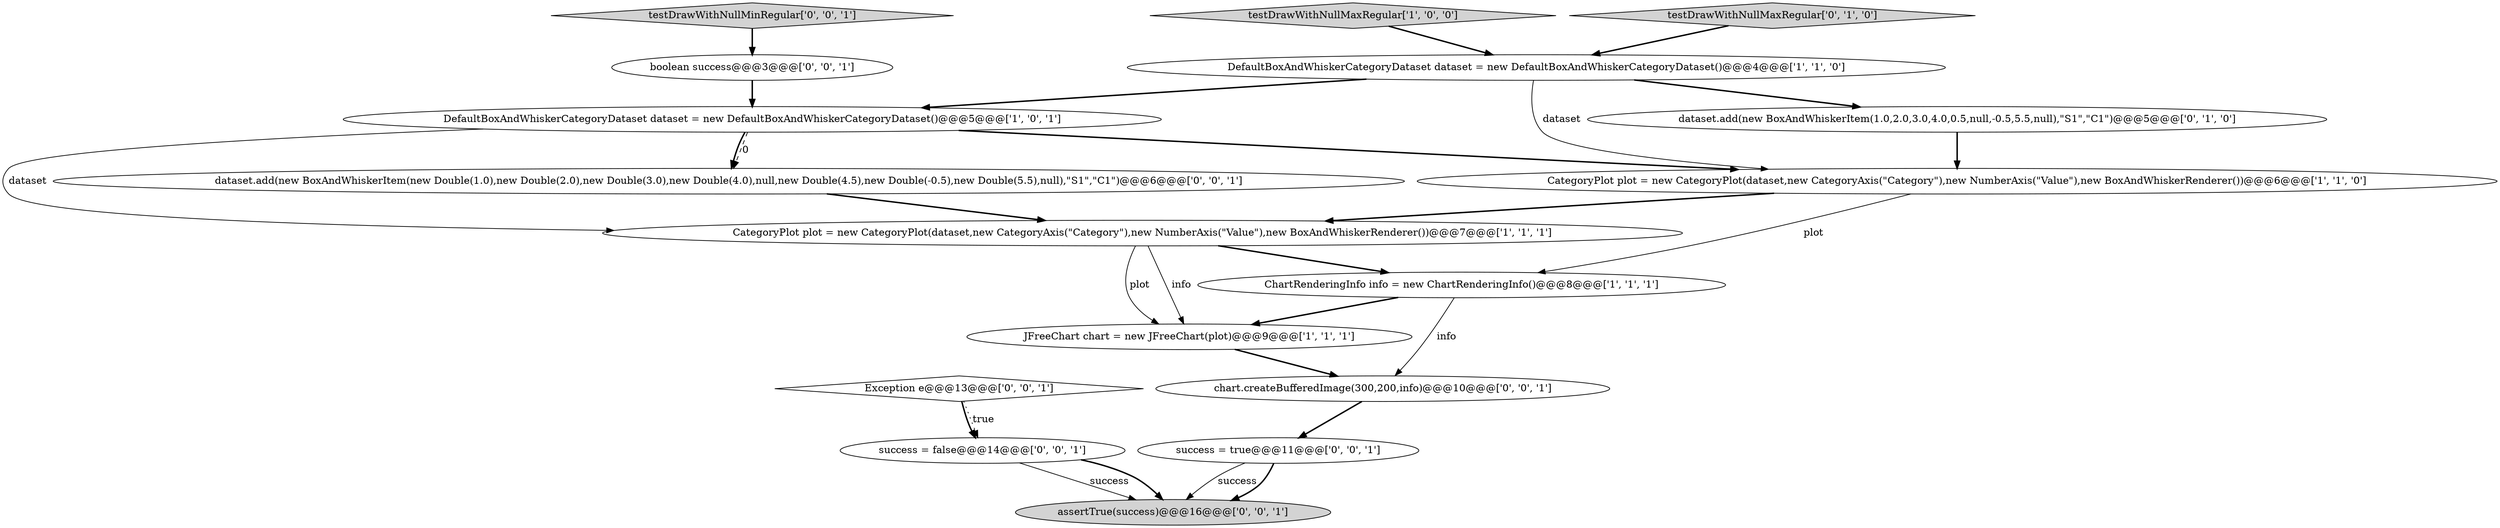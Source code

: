 digraph {
11 [style = filled, label = "Exception e@@@13@@@['0', '0', '1']", fillcolor = white, shape = diamond image = "AAA0AAABBB3BBB"];
16 [style = filled, label = "testDrawWithNullMinRegular['0', '0', '1']", fillcolor = lightgray, shape = diamond image = "AAA0AAABBB3BBB"];
14 [style = filled, label = "success = true@@@11@@@['0', '0', '1']", fillcolor = white, shape = ellipse image = "AAA0AAABBB3BBB"];
4 [style = filled, label = "JFreeChart chart = new JFreeChart(plot)@@@9@@@['1', '1', '1']", fillcolor = white, shape = ellipse image = "AAA0AAABBB1BBB"];
0 [style = filled, label = "CategoryPlot plot = new CategoryPlot(dataset,new CategoryAxis(\"Category\"),new NumberAxis(\"Value\"),new BoxAndWhiskerRenderer())@@@7@@@['1', '1', '1']", fillcolor = white, shape = ellipse image = "AAA0AAABBB1BBB"];
9 [style = filled, label = "dataset.add(new BoxAndWhiskerItem(new Double(1.0),new Double(2.0),new Double(3.0),new Double(4.0),null,new Double(4.5),new Double(-0.5),new Double(5.5),null),\"S1\",\"C1\")@@@6@@@['0', '0', '1']", fillcolor = white, shape = ellipse image = "AAA0AAABBB3BBB"];
13 [style = filled, label = "assertTrue(success)@@@16@@@['0', '0', '1']", fillcolor = lightgray, shape = ellipse image = "AAA0AAABBB3BBB"];
6 [style = filled, label = "testDrawWithNullMaxRegular['1', '0', '0']", fillcolor = lightgray, shape = diamond image = "AAA0AAABBB1BBB"];
1 [style = filled, label = "CategoryPlot plot = new CategoryPlot(dataset,new CategoryAxis(\"Category\"),new NumberAxis(\"Value\"),new BoxAndWhiskerRenderer())@@@6@@@['1', '1', '0']", fillcolor = white, shape = ellipse image = "AAA0AAABBB1BBB"];
8 [style = filled, label = "dataset.add(new BoxAndWhiskerItem(1.0,2.0,3.0,4.0,0.5,null,-0.5,5.5,null),\"S1\",\"C1\")@@@5@@@['0', '1', '0']", fillcolor = white, shape = ellipse image = "AAA0AAABBB2BBB"];
7 [style = filled, label = "testDrawWithNullMaxRegular['0', '1', '0']", fillcolor = lightgray, shape = diamond image = "AAA0AAABBB2BBB"];
3 [style = filled, label = "DefaultBoxAndWhiskerCategoryDataset dataset = new DefaultBoxAndWhiskerCategoryDataset()@@@5@@@['1', '0', '1']", fillcolor = white, shape = ellipse image = "AAA0AAABBB1BBB"];
15 [style = filled, label = "success = false@@@14@@@['0', '0', '1']", fillcolor = white, shape = ellipse image = "AAA0AAABBB3BBB"];
2 [style = filled, label = "ChartRenderingInfo info = new ChartRenderingInfo()@@@8@@@['1', '1', '1']", fillcolor = white, shape = ellipse image = "AAA0AAABBB1BBB"];
12 [style = filled, label = "chart.createBufferedImage(300,200,info)@@@10@@@['0', '0', '1']", fillcolor = white, shape = ellipse image = "AAA0AAABBB3BBB"];
10 [style = filled, label = "boolean success@@@3@@@['0', '0', '1']", fillcolor = white, shape = ellipse image = "AAA0AAABBB3BBB"];
5 [style = filled, label = "DefaultBoxAndWhiskerCategoryDataset dataset = new DefaultBoxAndWhiskerCategoryDataset()@@@4@@@['1', '1', '0']", fillcolor = white, shape = ellipse image = "AAA0AAABBB1BBB"];
1->2 [style = solid, label="plot"];
14->13 [style = solid, label="success"];
0->4 [style = solid, label="plot"];
5->8 [style = bold, label=""];
2->4 [style = bold, label=""];
12->14 [style = bold, label=""];
3->0 [style = solid, label="dataset"];
14->13 [style = bold, label=""];
9->0 [style = bold, label=""];
11->15 [style = bold, label=""];
5->1 [style = solid, label="dataset"];
16->10 [style = bold, label=""];
10->3 [style = bold, label=""];
3->1 [style = bold, label=""];
8->1 [style = bold, label=""];
15->13 [style = solid, label="success"];
0->4 [style = solid, label="info"];
2->12 [style = solid, label="info"];
3->9 [style = bold, label=""];
15->13 [style = bold, label=""];
4->12 [style = bold, label=""];
6->5 [style = bold, label=""];
11->15 [style = dotted, label="true"];
7->5 [style = bold, label=""];
5->3 [style = bold, label=""];
0->2 [style = bold, label=""];
3->9 [style = dashed, label="0"];
1->0 [style = bold, label=""];
}
